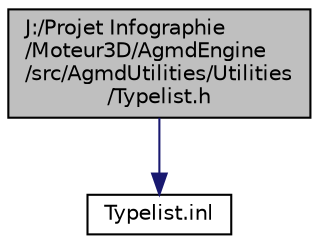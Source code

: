 digraph "J:/Projet Infographie/Moteur3D/AgmdEngine/src/AgmdUtilities/Utilities/Typelist.h"
{
  edge [fontname="Helvetica",fontsize="10",labelfontname="Helvetica",labelfontsize="10"];
  node [fontname="Helvetica",fontsize="10",shape=record];
  Node1 [label="J:/Projet Infographie\l/Moteur3D/AgmdEngine\l/src/AgmdUtilities/Utilities\l/Typelist.h",height=0.2,width=0.4,color="black", fillcolor="grey75", style="filled" fontcolor="black"];
  Node1 -> Node2 [color="midnightblue",fontsize="10",style="solid"];
  Node2 [label="Typelist.inl",height=0.2,width=0.4,color="black", fillcolor="white", style="filled",URL="$_typelist_8inl.html"];
}
